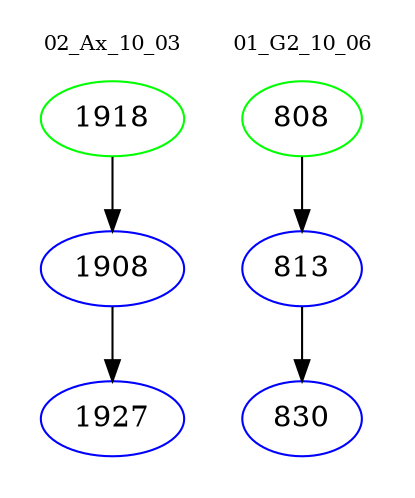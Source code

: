 digraph{
subgraph cluster_0 {
color = white
label = "02_Ax_10_03";
fontsize=10;
T0_1918 [label="1918", color="green"]
T0_1918 -> T0_1908 [color="black"]
T0_1908 [label="1908", color="blue"]
T0_1908 -> T0_1927 [color="black"]
T0_1927 [label="1927", color="blue"]
}
subgraph cluster_1 {
color = white
label = "01_G2_10_06";
fontsize=10;
T1_808 [label="808", color="green"]
T1_808 -> T1_813 [color="black"]
T1_813 [label="813", color="blue"]
T1_813 -> T1_830 [color="black"]
T1_830 [label="830", color="blue"]
}
}
